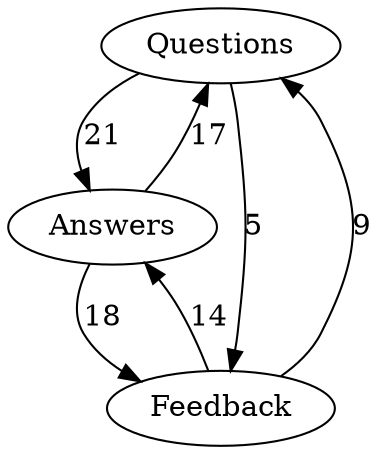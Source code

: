 // test
digraph gazeDataOutput2 {
	node [group=a]
	Questions
	Answers
	Feedback
	Feedback -> Answers [label=14]
	Answers -> Questions [label=17]
	Questions -> Answers [label=21]
	Answers -> Feedback [label=18]
	Feedback -> Questions [label=9]
	Questions -> Feedback [label=5]
	edge [style=invis]
	Questions -> Answers
	Answers -> Feedback
}
